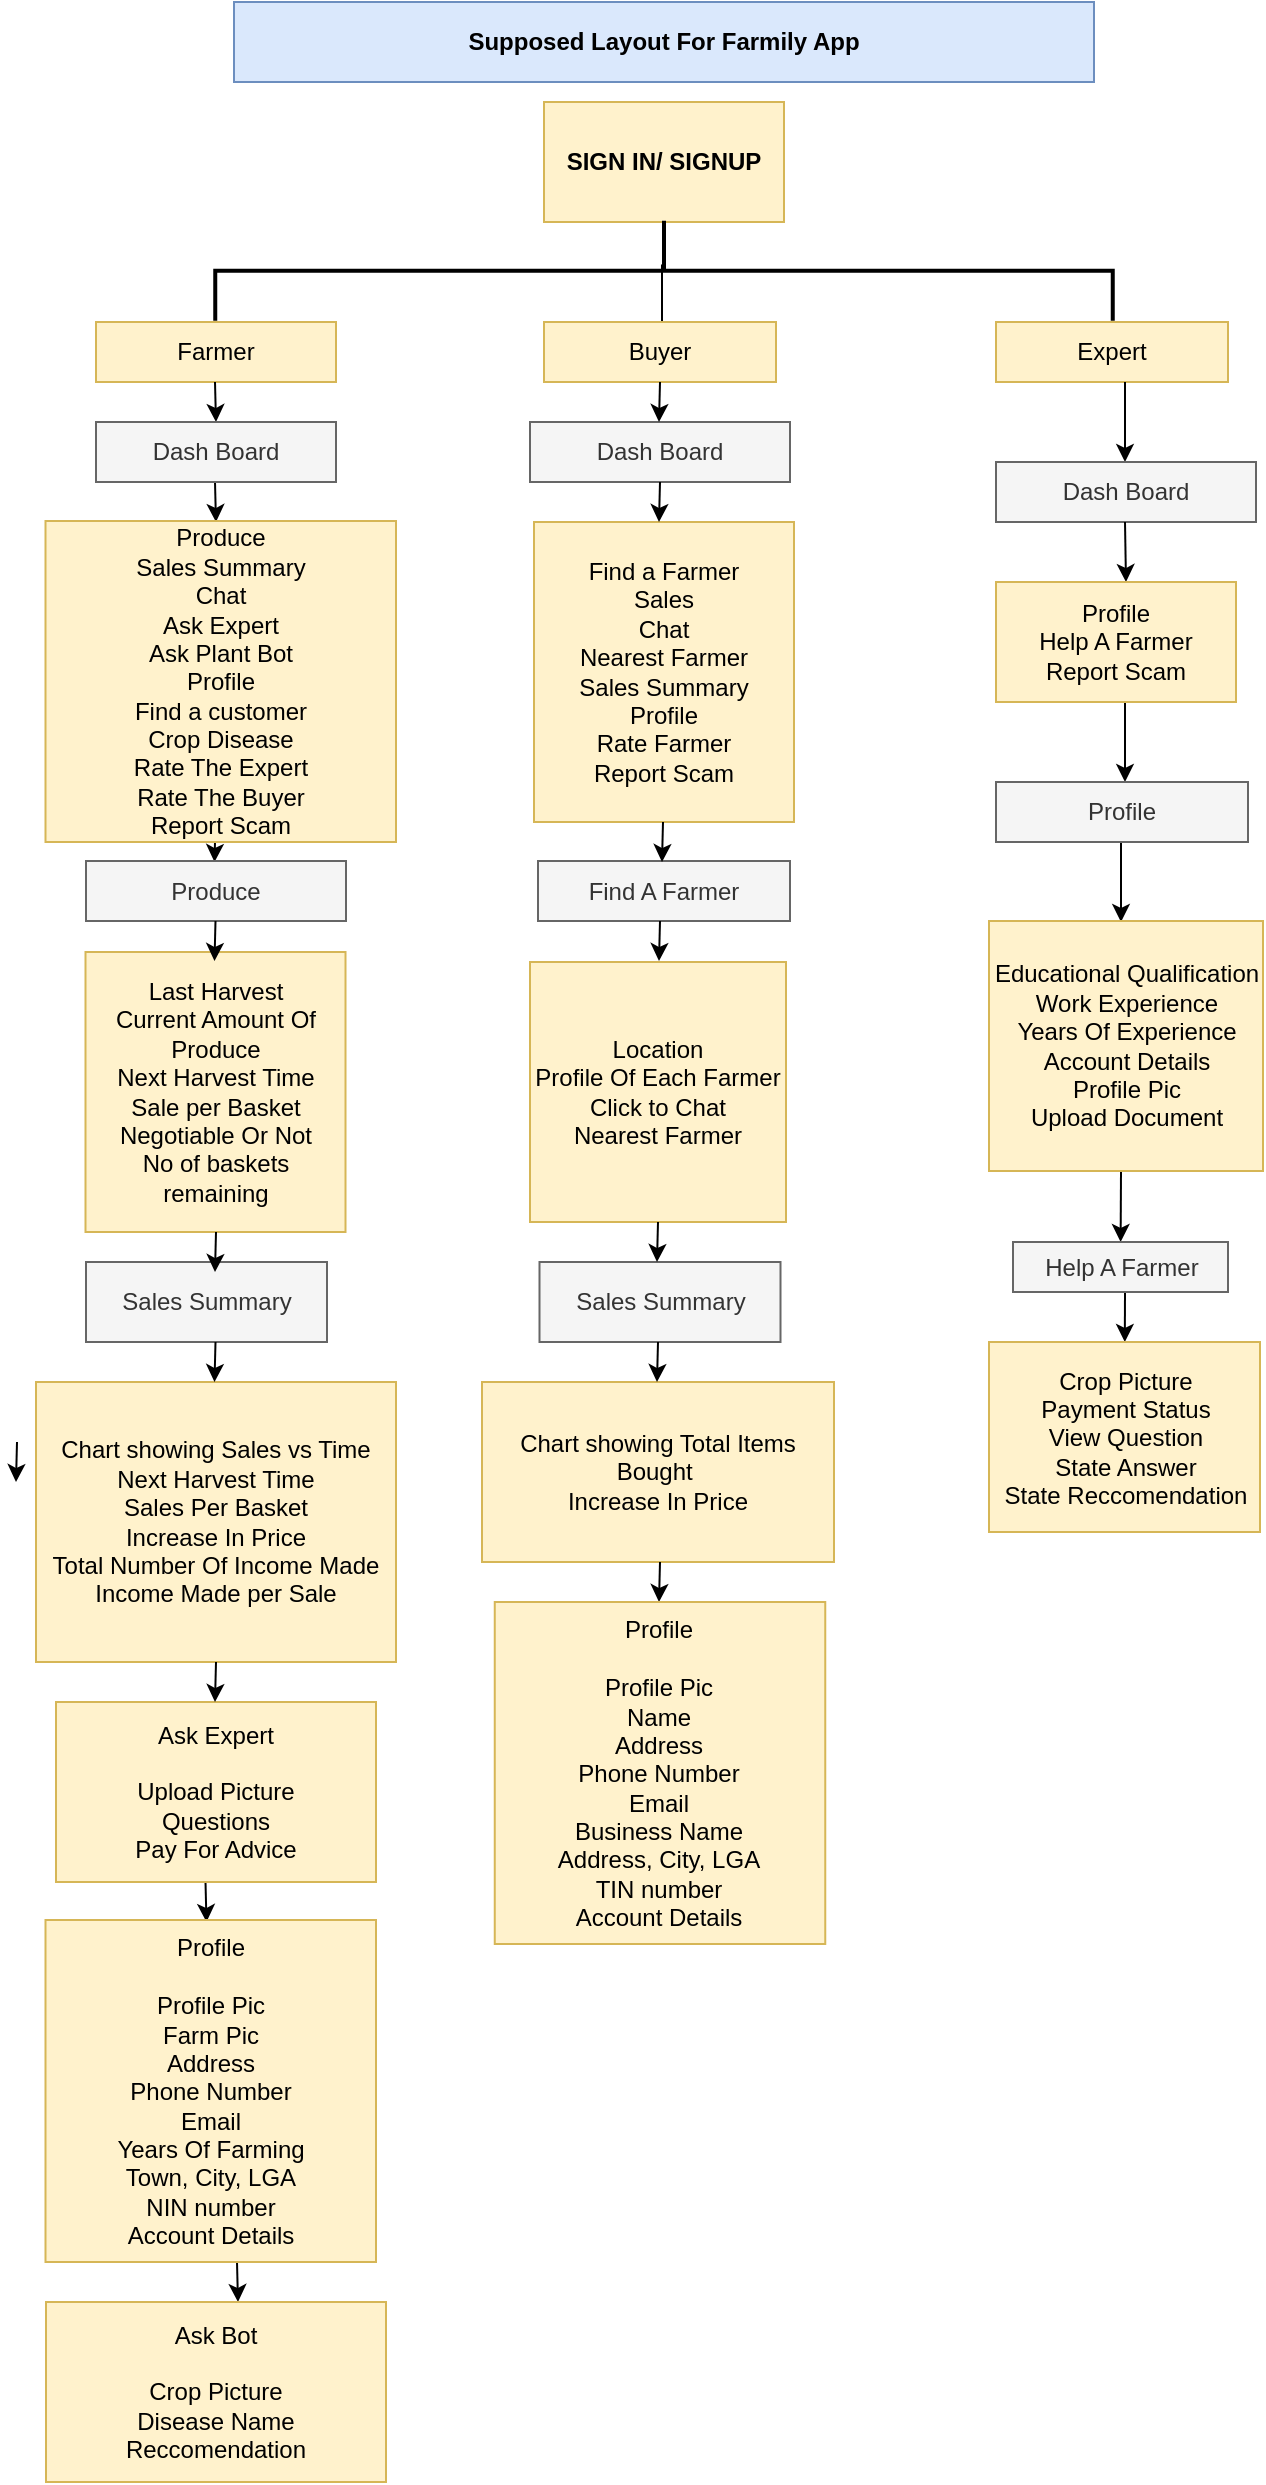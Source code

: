 <mxfile version="13.6.2" type="device"><diagram id="-_p-2YI_2lNZvGAR8NSw" name="Page-1"><mxGraphModel dx="868" dy="450" grid="1" gridSize="10" guides="1" tooltips="1" connect="1" arrows="1" fold="1" page="1" pageScale="1" pageWidth="827" pageHeight="1169" math="0" shadow="0"><root><mxCell id="0"/><mxCell id="1" parent="0"/><mxCell id="WXWvyIaF1xKVSx12kXAQ-1" value="SIGN IN/ SIGNUP" style="rounded=0;whiteSpace=wrap;html=1;fontStyle=1;fillColor=#fff2cc;strokeColor=#d6b656;" vertex="1" parent="1"><mxGeometry x="354" y="50" width="120" height="60" as="geometry"/></mxCell><mxCell id="WXWvyIaF1xKVSx12kXAQ-4" value="" style="strokeWidth=2;html=1;shape=mxgraph.flowchart.annotation_2;align=left;labelPosition=right;pointerEvents=1;rotation=90;" vertex="1" parent="1"><mxGeometry x="389" y="-90" width="50" height="448.75" as="geometry"/></mxCell><mxCell id="WXWvyIaF1xKVSx12kXAQ-6" value="" style="endArrow=none;html=1;" edge="1" parent="1"><mxGeometry width="50" height="50" relative="1" as="geometry"><mxPoint x="413" y="160" as="sourcePoint"/><mxPoint x="413" y="140" as="targetPoint"/><Array as="points"><mxPoint x="413" y="140"/><mxPoint x="413" y="130"/></Array></mxGeometry></mxCell><mxCell id="WXWvyIaF1xKVSx12kXAQ-7" value="Farmer" style="rounded=0;whiteSpace=wrap;html=1;fillColor=#fff2cc;strokeColor=#d6b656;" vertex="1" parent="1"><mxGeometry x="130" y="160" width="120" height="30" as="geometry"/></mxCell><mxCell id="WXWvyIaF1xKVSx12kXAQ-8" value="Buyer" style="rounded=0;whiteSpace=wrap;html=1;fillColor=#fff2cc;strokeColor=#d6b656;" vertex="1" parent="1"><mxGeometry x="354" y="160" width="116" height="30" as="geometry"/></mxCell><mxCell id="WXWvyIaF1xKVSx12kXAQ-9" value="Expert" style="rounded=0;whiteSpace=wrap;html=1;fillColor=#fff2cc;strokeColor=#d6b656;" vertex="1" parent="1"><mxGeometry x="580" y="160" width="116" height="30" as="geometry"/></mxCell><mxCell id="WXWvyIaF1xKVSx12kXAQ-10" value="" style="endArrow=classic;html=1;" edge="1" parent="1"><mxGeometry width="50" height="50" relative="1" as="geometry"><mxPoint x="189.5" y="190" as="sourcePoint"/><mxPoint x="190" y="210" as="targetPoint"/></mxGeometry></mxCell><mxCell id="WXWvyIaF1xKVSx12kXAQ-11" value="" style="endArrow=classic;html=1;" edge="1" parent="1"><mxGeometry width="50" height="50" relative="1" as="geometry"><mxPoint x="189.5" y="240" as="sourcePoint"/><mxPoint x="190" y="260" as="targetPoint"/></mxGeometry></mxCell><mxCell id="WXWvyIaF1xKVSx12kXAQ-12" value="" style="endArrow=classic;html=1;" edge="1" parent="1"><mxGeometry width="50" height="50" relative="1" as="geometry"><mxPoint x="189.75" y="410" as="sourcePoint"/><mxPoint x="189.25" y="430" as="targetPoint"/></mxGeometry></mxCell><mxCell id="WXWvyIaF1xKVSx12kXAQ-13" value="" style="endArrow=classic;html=1;" edge="1" parent="1"><mxGeometry width="50" height="50" relative="1" as="geometry"><mxPoint x="644.5" y="190" as="sourcePoint"/><mxPoint x="644.5" y="230" as="targetPoint"/></mxGeometry></mxCell><mxCell id="WXWvyIaF1xKVSx12kXAQ-15" value="Dash Board" style="rounded=0;whiteSpace=wrap;html=1;fillColor=#f5f5f5;strokeColor=#666666;fontColor=#333333;" vertex="1" parent="1"><mxGeometry x="347" y="210" width="130" height="30" as="geometry"/></mxCell><mxCell id="WXWvyIaF1xKVSx12kXAQ-16" value="Produce" style="rounded=0;whiteSpace=wrap;html=1;fillColor=#f5f5f5;strokeColor=#666666;fontColor=#333333;" vertex="1" parent="1"><mxGeometry x="125" y="429.5" width="130" height="30" as="geometry"/></mxCell><mxCell id="WXWvyIaF1xKVSx12kXAQ-17" value="&lt;span&gt;Dash Board&lt;/span&gt;" style="rounded=0;whiteSpace=wrap;html=1;fillColor=#f5f5f5;strokeColor=#666666;fontColor=#333333;" vertex="1" parent="1"><mxGeometry x="580" y="230" width="130" height="30" as="geometry"/></mxCell><mxCell id="WXWvyIaF1xKVSx12kXAQ-18" value="Dash Board" style="rounded=0;whiteSpace=wrap;html=1;fillColor=#f5f5f5;strokeColor=#666666;fontColor=#333333;" vertex="1" parent="1"><mxGeometry x="130" y="210" width="120" height="30" as="geometry"/></mxCell><mxCell id="WXWvyIaF1xKVSx12kXAQ-19" value="Produce&lt;br&gt;Sales Summary&lt;br&gt;Chat&lt;br&gt;Ask Expert&lt;br&gt;Ask Plant Bot&lt;br&gt;Profile&lt;br&gt;Find a customer&lt;br&gt;Crop Disease&lt;br&gt;Rate The Expert&lt;br&gt;Rate The Buyer&lt;br&gt;Report Scam" style="rounded=0;whiteSpace=wrap;html=1;fillColor=#fff2cc;strokeColor=#d6b656;" vertex="1" parent="1"><mxGeometry x="104.75" y="259.5" width="175.25" height="160.5" as="geometry"/></mxCell><mxCell id="WXWvyIaF1xKVSx12kXAQ-22" value="" style="endArrow=classic;html=1;" edge="1" parent="1"><mxGeometry width="50" height="50" relative="1" as="geometry"><mxPoint x="644.5" y="350" as="sourcePoint"/><mxPoint x="644.5" y="390" as="targetPoint"/></mxGeometry></mxCell><mxCell id="WXWvyIaF1xKVSx12kXAQ-25" value="" style="endArrow=classic;html=1;" edge="1" parent="1"><mxGeometry width="50" height="50" relative="1" as="geometry"><mxPoint x="642.5" y="420" as="sourcePoint"/><mxPoint x="642.5" y="460" as="targetPoint"/></mxGeometry></mxCell><mxCell id="WXWvyIaF1xKVSx12kXAQ-26" value="" style="endArrow=classic;html=1;" edge="1" parent="1" target="WXWvyIaF1xKVSx12kXAQ-49"><mxGeometry width="50" height="50" relative="1" as="geometry"><mxPoint x="642.5" y="585" as="sourcePoint"/><mxPoint x="642.5" y="625" as="targetPoint"/></mxGeometry></mxCell><mxCell id="WXWvyIaF1xKVSx12kXAQ-30" value="" style="endArrow=classic;html=1;" edge="1" parent="1"><mxGeometry width="50" height="50" relative="1" as="geometry"><mxPoint x="644.5" y="260" as="sourcePoint"/><mxPoint x="645" y="290" as="targetPoint"/></mxGeometry></mxCell><mxCell id="WXWvyIaF1xKVSx12kXAQ-32" value="Find a Farmer&lt;br&gt;Sales&lt;br&gt;Chat&lt;br&gt;Nearest Farmer&lt;br&gt;Sales Summary&lt;br&gt;Profile&lt;br&gt;Rate Farmer&lt;br&gt;Report Scam" style="rounded=0;whiteSpace=wrap;html=1;fillColor=#fff2cc;strokeColor=#d6b656;" vertex="1" parent="1"><mxGeometry x="349" y="260" width="130" height="150" as="geometry"/></mxCell><mxCell id="WXWvyIaF1xKVSx12kXAQ-33" value="Profile&lt;br&gt;Help A Farmer&lt;br&gt;Report Scam" style="rounded=0;whiteSpace=wrap;html=1;fillColor=#fff2cc;strokeColor=#d6b656;" vertex="1" parent="1"><mxGeometry x="580" y="290" width="120" height="60" as="geometry"/></mxCell><mxCell id="WXWvyIaF1xKVSx12kXAQ-35" value="Last Harvest&lt;br&gt;Current Amount Of Produce&lt;br&gt;Next Harvest Time&lt;br&gt;Sale per Basket&lt;br&gt;Negotiable Or Not&lt;br&gt;No of baskets remaining" style="rounded=0;whiteSpace=wrap;html=1;fillColor=#fff2cc;strokeColor=#d6b656;" vertex="1" parent="1"><mxGeometry x="124.75" y="475" width="130" height="140" as="geometry"/></mxCell><mxCell id="WXWvyIaF1xKVSx12kXAQ-36" value="Find A Farmer" style="rounded=0;whiteSpace=wrap;html=1;fillColor=#f5f5f5;strokeColor=#666666;fontColor=#333333;" vertex="1" parent="1"><mxGeometry x="351" y="429.5" width="126" height="30" as="geometry"/></mxCell><mxCell id="WXWvyIaF1xKVSx12kXAQ-37" value="Profile" style="rounded=0;whiteSpace=wrap;html=1;fillColor=#f5f5f5;strokeColor=#666666;fontColor=#333333;" vertex="1" parent="1"><mxGeometry x="580" y="390" width="126" height="30" as="geometry"/></mxCell><mxCell id="WXWvyIaF1xKVSx12kXAQ-38" value="" style="endArrow=classic;html=1;" edge="1" parent="1" target="WXWvyIaF1xKVSx12kXAQ-50"><mxGeometry width="50" height="50" relative="1" as="geometry"><mxPoint x="644.5" y="645" as="sourcePoint"/><mxPoint x="644.5" y="685" as="targetPoint"/></mxGeometry></mxCell><mxCell id="WXWvyIaF1xKVSx12kXAQ-43" value="" style="endArrow=classic;html=1;" edge="1" parent="1"><mxGeometry width="50" height="50" relative="1" as="geometry"><mxPoint x="184.75" y="940" as="sourcePoint"/><mxPoint x="185.25" y="960" as="targetPoint"/></mxGeometry></mxCell><mxCell id="WXWvyIaF1xKVSx12kXAQ-46" value="Location&lt;br&gt;Profile Of Each Farmer&lt;br&gt;Click to Chat&lt;br&gt;Nearest Farmer&lt;br&gt;" style="rounded=0;whiteSpace=wrap;html=1;fillColor=#fff2cc;strokeColor=#d6b656;" vertex="1" parent="1"><mxGeometry x="347" y="480" width="128" height="130" as="geometry"/></mxCell><mxCell id="WXWvyIaF1xKVSx12kXAQ-48" value="Educational Qualification&lt;br&gt;Work Experience&lt;br&gt;Years Of Experience&lt;br&gt;Account Details&lt;br&gt;Profile Pic&lt;br&gt;Upload Document&lt;br&gt;" style="rounded=0;whiteSpace=wrap;html=1;fillColor=#fff2cc;strokeColor=#d6b656;" vertex="1" parent="1"><mxGeometry x="576.5" y="459.5" width="137" height="125" as="geometry"/></mxCell><mxCell id="WXWvyIaF1xKVSx12kXAQ-49" value="Help A Farmer" style="rounded=0;whiteSpace=wrap;html=1;fillColor=#f5f5f5;strokeColor=#666666;fontColor=#333333;" vertex="1" parent="1"><mxGeometry x="588.5" y="620" width="107.5" height="25" as="geometry"/></mxCell><mxCell id="WXWvyIaF1xKVSx12kXAQ-50" value="Crop Picture&lt;br&gt;Payment Status&lt;br&gt;View Question&lt;br&gt;State Answer&lt;br&gt;State Reccomendation" style="rounded=0;whiteSpace=wrap;html=1;fillColor=#fff2cc;strokeColor=#d6b656;" vertex="1" parent="1"><mxGeometry x="576.5" y="670" width="135.5" height="95" as="geometry"/></mxCell><mxCell id="WXWvyIaF1xKVSx12kXAQ-51" value="Sales Summary" style="rounded=0;whiteSpace=wrap;html=1;fillColor=#f5f5f5;strokeColor=#666666;fontColor=#333333;" vertex="1" parent="1"><mxGeometry x="125" y="630" width="120.5" height="40" as="geometry"/></mxCell><mxCell id="WXWvyIaF1xKVSx12kXAQ-52" value="Sales Summary" style="rounded=0;whiteSpace=wrap;html=1;fillColor=#f5f5f5;strokeColor=#666666;fontColor=#333333;" vertex="1" parent="1"><mxGeometry x="351.75" y="630" width="120.5" height="40" as="geometry"/></mxCell><mxCell id="WXWvyIaF1xKVSx12kXAQ-53" value="Chart showing Sales vs Time&lt;br&gt;Next Harvest Time&lt;br&gt;Sales Per Basket&lt;br&gt;Increase In Price&lt;br&gt;Total Number Of Income Made&lt;br&gt;Income Made per Sale" style="rounded=0;whiteSpace=wrap;html=1;fillColor=#fff2cc;strokeColor=#d6b656;" vertex="1" parent="1"><mxGeometry x="100" y="690" width="180" height="140" as="geometry"/></mxCell><mxCell id="WXWvyIaF1xKVSx12kXAQ-54" value="Chart showing Total Items Bought&amp;nbsp;&lt;br&gt;Increase In Price" style="rounded=0;whiteSpace=wrap;html=1;fillColor=#fff2cc;strokeColor=#d6b656;" vertex="1" parent="1"><mxGeometry x="323" y="690" width="176" height="90" as="geometry"/></mxCell><mxCell id="WXWvyIaF1xKVSx12kXAQ-55" value="Ask Expert&lt;br&gt;&lt;br&gt;Upload Picture&lt;br&gt;Questions&lt;br&gt;Pay For Advice" style="rounded=0;whiteSpace=wrap;html=1;fillColor=#fff2cc;strokeColor=#d6b656;" vertex="1" parent="1"><mxGeometry x="110" y="850" width="160" height="90" as="geometry"/></mxCell><mxCell id="WXWvyIaF1xKVSx12kXAQ-60" value="" style="endArrow=classic;html=1;" edge="1" parent="1"><mxGeometry width="50" height="50" relative="1" as="geometry"><mxPoint x="189.75" y="459.5" as="sourcePoint"/><mxPoint x="189.25" y="479.5" as="targetPoint"/></mxGeometry></mxCell><mxCell id="WXWvyIaF1xKVSx12kXAQ-61" value="" style="endArrow=classic;html=1;" edge="1" parent="1"><mxGeometry width="50" height="50" relative="1" as="geometry"><mxPoint x="412" y="459.5" as="sourcePoint"/><mxPoint x="411.5" y="479.5" as="targetPoint"/></mxGeometry></mxCell><mxCell id="WXWvyIaF1xKVSx12kXAQ-62" value="" style="endArrow=classic;html=1;" edge="1" parent="1"><mxGeometry width="50" height="50" relative="1" as="geometry"><mxPoint x="413.5" y="410" as="sourcePoint"/><mxPoint x="413" y="430" as="targetPoint"/></mxGeometry></mxCell><mxCell id="WXWvyIaF1xKVSx12kXAQ-63" value="" style="endArrow=classic;html=1;" edge="1" parent="1"><mxGeometry width="50" height="50" relative="1" as="geometry"><mxPoint x="412" y="240" as="sourcePoint"/><mxPoint x="411.5" y="260" as="targetPoint"/></mxGeometry></mxCell><mxCell id="WXWvyIaF1xKVSx12kXAQ-64" value="" style="endArrow=classic;html=1;" edge="1" parent="1"><mxGeometry width="50" height="50" relative="1" as="geometry"><mxPoint x="412" y="190" as="sourcePoint"/><mxPoint x="411.5" y="210" as="targetPoint"/></mxGeometry></mxCell><mxCell id="WXWvyIaF1xKVSx12kXAQ-65" value="" style="endArrow=classic;html=1;" edge="1" parent="1"><mxGeometry width="50" height="50" relative="1" as="geometry"><mxPoint x="190" y="615" as="sourcePoint"/><mxPoint x="189.5" y="635" as="targetPoint"/></mxGeometry></mxCell><mxCell id="WXWvyIaF1xKVSx12kXAQ-66" value="" style="endArrow=classic;html=1;" edge="1" parent="1"><mxGeometry width="50" height="50" relative="1" as="geometry"><mxPoint x="189.75" y="670" as="sourcePoint"/><mxPoint x="189.25" y="690" as="targetPoint"/></mxGeometry></mxCell><mxCell id="WXWvyIaF1xKVSx12kXAQ-67" value="" style="endArrow=classic;html=1;" edge="1" parent="1"><mxGeometry width="50" height="50" relative="1" as="geometry"><mxPoint x="411" y="610" as="sourcePoint"/><mxPoint x="410.5" y="630" as="targetPoint"/></mxGeometry></mxCell><mxCell id="WXWvyIaF1xKVSx12kXAQ-73" value="" style="endArrow=classic;html=1;" edge="1" parent="1"><mxGeometry width="50" height="50" relative="1" as="geometry"><mxPoint x="411" y="670" as="sourcePoint"/><mxPoint x="410.5" y="690" as="targetPoint"/></mxGeometry></mxCell><mxCell id="WXWvyIaF1xKVSx12kXAQ-74" value="" style="endArrow=classic;html=1;" edge="1" parent="1"><mxGeometry width="50" height="50" relative="1" as="geometry"><mxPoint x="412" y="780" as="sourcePoint"/><mxPoint x="411.5" y="800" as="targetPoint"/></mxGeometry></mxCell><mxCell id="WXWvyIaF1xKVSx12kXAQ-75" value="" style="endArrow=classic;html=1;" edge="1" parent="1"><mxGeometry width="50" height="50" relative="1" as="geometry"><mxPoint x="190" y="830" as="sourcePoint"/><mxPoint x="189.5" y="850" as="targetPoint"/></mxGeometry></mxCell><mxCell id="WXWvyIaF1xKVSx12kXAQ-76" value="" style="endArrow=classic;html=1;" edge="1" parent="1"><mxGeometry width="50" height="50" relative="1" as="geometry"><mxPoint x="90.5" y="720" as="sourcePoint"/><mxPoint x="90" y="740" as="targetPoint"/></mxGeometry></mxCell><mxCell id="WXWvyIaF1xKVSx12kXAQ-77" value="" style="endArrow=classic;html=1;" edge="1" parent="1"><mxGeometry width="50" height="50" relative="1" as="geometry"><mxPoint x="200.5" y="1130" as="sourcePoint"/><mxPoint x="201" y="1150" as="targetPoint"/><Array as="points"/></mxGeometry></mxCell><mxCell id="WXWvyIaF1xKVSx12kXAQ-79" value="Profile&lt;br&gt;&lt;br&gt;Profile Pic&lt;br&gt;Farm Pic&lt;br&gt;Address&lt;br&gt;Phone Number&lt;br&gt;Email&lt;br&gt;Years Of Farming&lt;br&gt;Town, City, LGA&lt;br&gt;NIN number&lt;br&gt;Account Details&lt;br&gt;" style="rounded=0;whiteSpace=wrap;html=1;fillColor=#fff2cc;strokeColor=#d6b656;" vertex="1" parent="1"><mxGeometry x="104.75" y="959" width="165.25" height="171" as="geometry"/></mxCell><mxCell id="WXWvyIaF1xKVSx12kXAQ-80" value="Profile&lt;br&gt;&lt;br&gt;Profile Pic&lt;br&gt;Name&lt;br&gt;Address&lt;br&gt;Phone Number&lt;br&gt;Email&lt;br&gt;Business Name&lt;br&gt;Address, City, LGA&lt;br&gt;TIN number&lt;br&gt;Account Details" style="rounded=0;whiteSpace=wrap;html=1;fillColor=#fff2cc;strokeColor=#d6b656;" vertex="1" parent="1"><mxGeometry x="329.38" y="800" width="165.25" height="171" as="geometry"/></mxCell><mxCell id="WXWvyIaF1xKVSx12kXAQ-81" value="Ask Bot&lt;br&gt;&lt;br&gt;Crop Picture&lt;br&gt;Disease Name&lt;br&gt;Reccomendation" style="rounded=0;whiteSpace=wrap;html=1;fillColor=#fff2cc;strokeColor=#d6b656;" vertex="1" parent="1"><mxGeometry x="105" y="1150" width="170" height="90" as="geometry"/></mxCell><mxCell id="WXWvyIaF1xKVSx12kXAQ-85" value="Supposed Layout For Farmily App" style="rounded=0;whiteSpace=wrap;html=1;fontStyle=1;fillColor=#dae8fc;strokeColor=#6c8ebf;" vertex="1" parent="1"><mxGeometry x="199" width="430" height="40" as="geometry"/></mxCell></root></mxGraphModel></diagram></mxfile>
